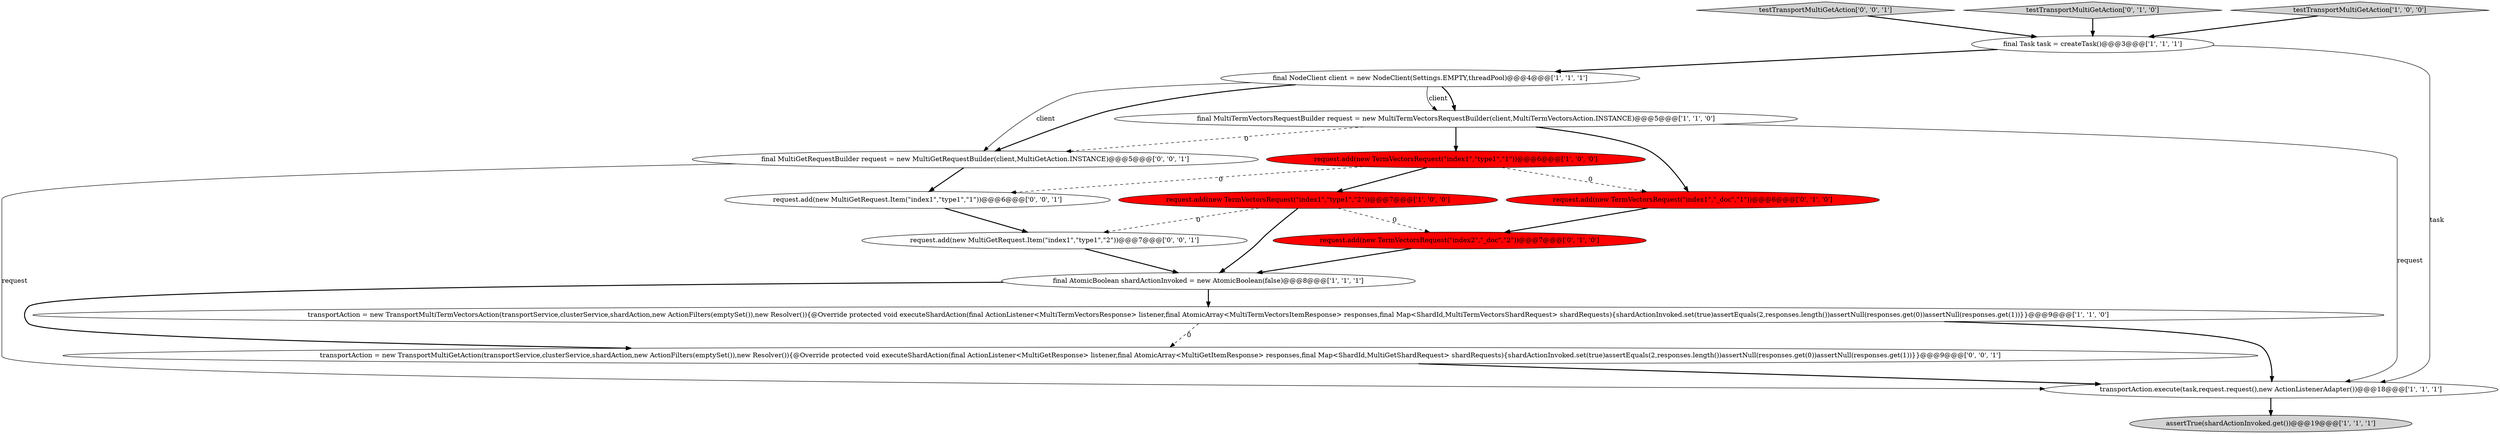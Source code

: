 digraph {
12 [style = filled, label = "request.add(new TermVectorsRequest(\"index1\",\"_doc\",\"1\"))@@@6@@@['0', '1', '0']", fillcolor = red, shape = ellipse image = "AAA1AAABBB2BBB"];
17 [style = filled, label = "testTransportMultiGetAction['0', '0', '1']", fillcolor = lightgray, shape = diamond image = "AAA0AAABBB3BBB"];
0 [style = filled, label = "final NodeClient client = new NodeClient(Settings.EMPTY,threadPool)@@@4@@@['1', '1', '1']", fillcolor = white, shape = ellipse image = "AAA0AAABBB1BBB"];
13 [style = filled, label = "request.add(new MultiGetRequest.Item(\"index1\",\"type1\",\"2\"))@@@7@@@['0', '0', '1']", fillcolor = white, shape = ellipse image = "AAA0AAABBB3BBB"];
10 [style = filled, label = "testTransportMultiGetAction['0', '1', '0']", fillcolor = lightgray, shape = diamond image = "AAA0AAABBB2BBB"];
8 [style = filled, label = "request.add(new TermVectorsRequest(\"index1\",\"type1\",\"1\"))@@@6@@@['1', '0', '0']", fillcolor = red, shape = ellipse image = "AAA1AAABBB1BBB"];
14 [style = filled, label = "request.add(new MultiGetRequest.Item(\"index1\",\"type1\",\"1\"))@@@6@@@['0', '0', '1']", fillcolor = white, shape = ellipse image = "AAA0AAABBB3BBB"];
4 [style = filled, label = "transportAction = new TransportMultiTermVectorsAction(transportService,clusterService,shardAction,new ActionFilters(emptySet()),new Resolver()){@Override protected void executeShardAction(final ActionListener<MultiTermVectorsResponse> listener,final AtomicArray<MultiTermVectorsItemResponse> responses,final Map<ShardId,MultiTermVectorsShardRequest> shardRequests){shardActionInvoked.set(true)assertEquals(2,responses.length())assertNull(responses.get(0))assertNull(responses.get(1))}}@@@9@@@['1', '1', '0']", fillcolor = white, shape = ellipse image = "AAA0AAABBB1BBB"];
5 [style = filled, label = "request.add(new TermVectorsRequest(\"index1\",\"type1\",\"2\"))@@@7@@@['1', '0', '0']", fillcolor = red, shape = ellipse image = "AAA1AAABBB1BBB"];
1 [style = filled, label = "transportAction.execute(task,request.request(),new ActionListenerAdapter())@@@18@@@['1', '1', '1']", fillcolor = white, shape = ellipse image = "AAA0AAABBB1BBB"];
6 [style = filled, label = "assertTrue(shardActionInvoked.get())@@@19@@@['1', '1', '1']", fillcolor = lightgray, shape = ellipse image = "AAA0AAABBB1BBB"];
2 [style = filled, label = "final Task task = createTask()@@@3@@@['1', '1', '1']", fillcolor = white, shape = ellipse image = "AAA0AAABBB1BBB"];
7 [style = filled, label = "testTransportMultiGetAction['1', '0', '0']", fillcolor = lightgray, shape = diamond image = "AAA0AAABBB1BBB"];
15 [style = filled, label = "final MultiGetRequestBuilder request = new MultiGetRequestBuilder(client,MultiGetAction.INSTANCE)@@@5@@@['0', '0', '1']", fillcolor = white, shape = ellipse image = "AAA0AAABBB3BBB"];
16 [style = filled, label = "transportAction = new TransportMultiGetAction(transportService,clusterService,shardAction,new ActionFilters(emptySet()),new Resolver()){@Override protected void executeShardAction(final ActionListener<MultiGetResponse> listener,final AtomicArray<MultiGetItemResponse> responses,final Map<ShardId,MultiGetShardRequest> shardRequests){shardActionInvoked.set(true)assertEquals(2,responses.length())assertNull(responses.get(0))assertNull(responses.get(1))}}@@@9@@@['0', '0', '1']", fillcolor = white, shape = ellipse image = "AAA0AAABBB3BBB"];
11 [style = filled, label = "request.add(new TermVectorsRequest(\"index2\",\"_doc\",\"2\"))@@@7@@@['0', '1', '0']", fillcolor = red, shape = ellipse image = "AAA1AAABBB2BBB"];
9 [style = filled, label = "final MultiTermVectorsRequestBuilder request = new MultiTermVectorsRequestBuilder(client,MultiTermVectorsAction.INSTANCE)@@@5@@@['1', '1', '0']", fillcolor = white, shape = ellipse image = "AAA0AAABBB1BBB"];
3 [style = filled, label = "final AtomicBoolean shardActionInvoked = new AtomicBoolean(false)@@@8@@@['1', '1', '1']", fillcolor = white, shape = ellipse image = "AAA0AAABBB1BBB"];
5->13 [style = dashed, label="0"];
5->3 [style = bold, label=""];
15->1 [style = solid, label="request"];
0->9 [style = bold, label=""];
4->16 [style = dashed, label="0"];
15->14 [style = bold, label=""];
0->9 [style = solid, label="client"];
0->15 [style = solid, label="client"];
12->11 [style = bold, label=""];
8->12 [style = dashed, label="0"];
8->14 [style = dashed, label="0"];
3->16 [style = bold, label=""];
9->8 [style = bold, label=""];
3->4 [style = bold, label=""];
0->15 [style = bold, label=""];
2->0 [style = bold, label=""];
1->6 [style = bold, label=""];
17->2 [style = bold, label=""];
8->5 [style = bold, label=""];
13->3 [style = bold, label=""];
11->3 [style = bold, label=""];
16->1 [style = bold, label=""];
5->11 [style = dashed, label="0"];
7->2 [style = bold, label=""];
9->1 [style = solid, label="request"];
10->2 [style = bold, label=""];
4->1 [style = bold, label=""];
9->12 [style = bold, label=""];
14->13 [style = bold, label=""];
2->1 [style = solid, label="task"];
9->15 [style = dashed, label="0"];
}
